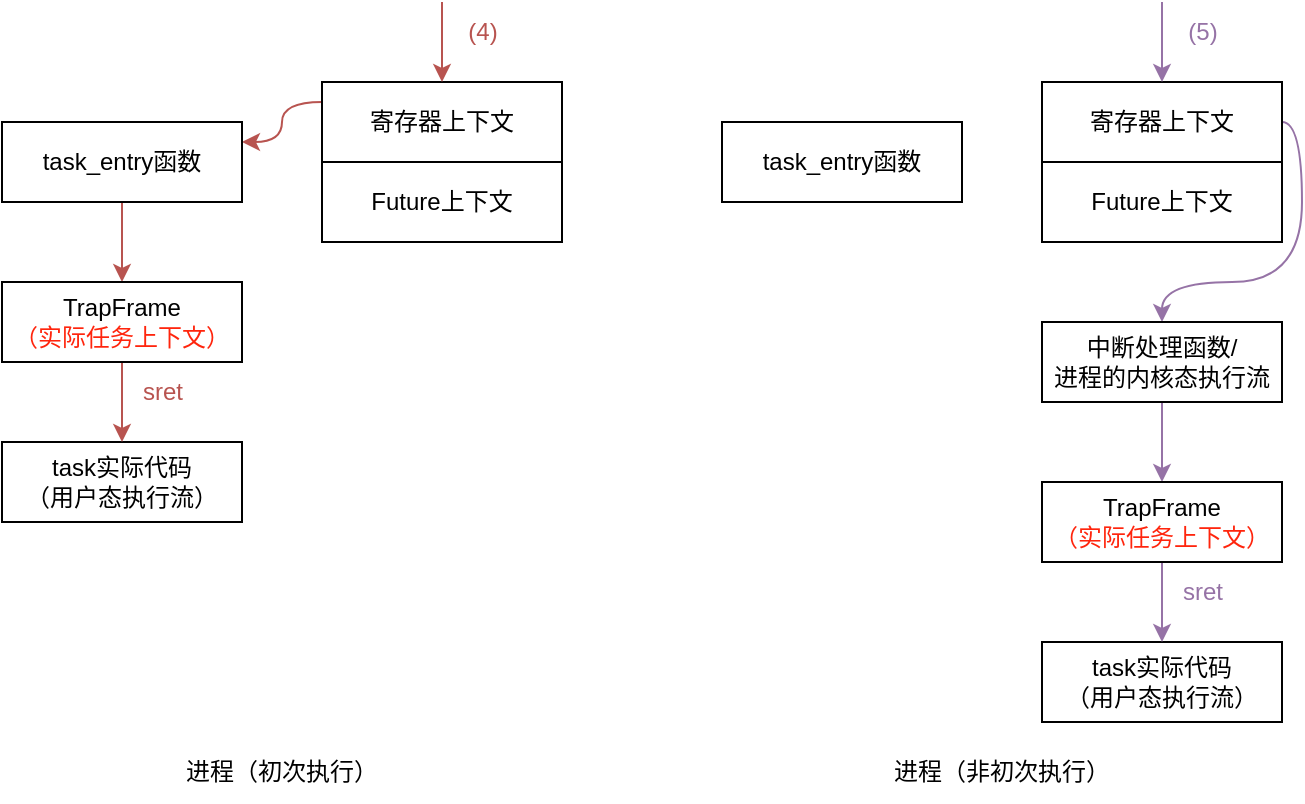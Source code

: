 <mxfile scale="2" border="0">
    <diagram id="bVgz9y55PfcDR5yek42m" name="第 1 页">
        <mxGraphModel dx="736" dy="316" grid="1" gridSize="10" guides="1" tooltips="1" connect="1" arrows="1" fold="1" page="1" pageScale="1" pageWidth="827" pageHeight="1169" math="0" shadow="0">
            <root>
                <mxCell id="0"/>
                <mxCell id="1" parent="0"/>
                <mxCell id="24" style="edgeStyle=orthogonalEdgeStyle;curved=1;html=1;exitX=0;exitY=0.25;exitDx=0;exitDy=0;entryX=1;entryY=0.25;entryDx=0;entryDy=0;fontColor=#FF250D;fillColor=#f8cecc;strokeColor=#b85450;" parent="1" source="3" target="7" edge="1">
                    <mxGeometry relative="1" as="geometry"/>
                </mxCell>
                <mxCell id="3" value="寄存器上下文" style="rounded=0;whiteSpace=wrap;html=1;" parent="1" vertex="1">
                    <mxGeometry x="200" y="200" width="120" height="40" as="geometry"/>
                </mxCell>
                <mxCell id="4" value="Future上下文" style="rounded=0;whiteSpace=wrap;html=1;" parent="1" vertex="1">
                    <mxGeometry x="200" y="240" width="120" height="40" as="geometry"/>
                </mxCell>
                <mxCell id="37" style="edgeStyle=none;html=1;exitX=0.5;exitY=1;exitDx=0;exitDy=0;entryX=0.5;entryY=0;entryDx=0;entryDy=0;fillColor=#f8cecc;strokeColor=#b85450;" edge="1" parent="1" source="7" target="36">
                    <mxGeometry relative="1" as="geometry"/>
                </mxCell>
                <mxCell id="7" value="task_entry函数" style="rounded=0;whiteSpace=wrap;html=1;" parent="1" vertex="1">
                    <mxGeometry x="40" y="220" width="120" height="40" as="geometry"/>
                </mxCell>
                <mxCell id="30" style="edgeStyle=orthogonalEdgeStyle;curved=1;html=1;exitX=1;exitY=0.5;exitDx=0;exitDy=0;entryX=0.5;entryY=0;entryDx=0;entryDy=0;fontColor=#FF250D;fillColor=#e1d5e7;strokeColor=#9673A6;" parent="1" source="11" target="17" edge="1">
                    <mxGeometry relative="1" as="geometry">
                        <Array as="points">
                            <mxPoint x="690" y="220"/>
                            <mxPoint x="690" y="300"/>
                            <mxPoint x="620" y="300"/>
                        </Array>
                    </mxGeometry>
                </mxCell>
                <mxCell id="11" value="寄存器上下文" style="rounded=0;whiteSpace=wrap;html=1;" parent="1" vertex="1">
                    <mxGeometry x="560" y="200" width="120" height="40" as="geometry"/>
                </mxCell>
                <mxCell id="12" value="Future上下文" style="rounded=0;whiteSpace=wrap;html=1;" parent="1" vertex="1">
                    <mxGeometry x="560" y="240" width="120" height="40" as="geometry"/>
                </mxCell>
                <mxCell id="14" value="task_entry函数" style="rounded=0;whiteSpace=wrap;html=1;" parent="1" vertex="1">
                    <mxGeometry x="400" y="220" width="120" height="40" as="geometry"/>
                </mxCell>
                <mxCell id="16" value="task实际代码&lt;br&gt;（用户态执行流）" style="rounded=0;whiteSpace=wrap;html=1;" parent="1" vertex="1">
                    <mxGeometry x="40" y="380" width="120" height="40" as="geometry"/>
                </mxCell>
                <mxCell id="44" style="edgeStyle=orthogonalEdgeStyle;curved=1;html=1;exitX=0.5;exitY=1;exitDx=0;exitDy=0;entryX=0.5;entryY=0;entryDx=0;entryDy=0;strokeColor=#9673a6;fontColor=#B85450;fillColor=#e1d5e7;" edge="1" parent="1" source="17" target="41">
                    <mxGeometry relative="1" as="geometry"/>
                </mxCell>
                <mxCell id="17" value="中断处理函数/&lt;br&gt;进程的内核态执行流" style="rounded=0;whiteSpace=wrap;html=1;" parent="1" vertex="1">
                    <mxGeometry x="560" y="320" width="120" height="40" as="geometry"/>
                </mxCell>
                <mxCell id="22" value="" style="endArrow=classic;html=1;fontColor=#FF250D;curved=1;entryX=0.5;entryY=0;entryDx=0;entryDy=0;fillColor=#f8cecc;strokeColor=#B85450;" parent="1" target="3" edge="1">
                    <mxGeometry width="50" height="50" relative="1" as="geometry">
                        <mxPoint x="260" y="160" as="sourcePoint"/>
                        <mxPoint x="260" y="110" as="targetPoint"/>
                    </mxGeometry>
                </mxCell>
                <mxCell id="29" value="" style="endArrow=classic;html=1;fontColor=#FF250D;curved=1;entryX=0.5;entryY=0;entryDx=0;entryDy=0;fillColor=#e1d5e7;strokeColor=#9673a6;" parent="1" target="11" edge="1">
                    <mxGeometry width="50" height="50" relative="1" as="geometry">
                        <mxPoint x="620" y="160" as="sourcePoint"/>
                        <mxPoint x="270" y="210" as="targetPoint"/>
                    </mxGeometry>
                </mxCell>
                <mxCell id="31" value="&lt;font color=&quot;#b85450&quot;&gt;(4)&lt;/font&gt;" style="text;html=1;align=center;verticalAlign=middle;resizable=0;points=[];autosize=1;strokeColor=none;fillColor=none;fontColor=#FF250D;" parent="1" vertex="1">
                    <mxGeometry x="260" y="160" width="40" height="30" as="geometry"/>
                </mxCell>
                <mxCell id="33" value="&lt;font color=&quot;#9673a6&quot;&gt;(5)&lt;/font&gt;" style="text;html=1;align=center;verticalAlign=middle;resizable=0;points=[];autosize=1;strokeColor=none;fillColor=none;fontColor=#FF250D;" parent="1" vertex="1">
                    <mxGeometry x="620" y="160" width="40" height="30" as="geometry"/>
                </mxCell>
                <mxCell id="34" value="&lt;font color=&quot;#000000&quot;&gt;进程（初次执行）&lt;/font&gt;" style="text;html=1;strokeColor=none;fillColor=none;align=center;verticalAlign=middle;whiteSpace=wrap;rounded=0;fontColor=#82B366;" parent="1" vertex="1">
                    <mxGeometry x="120" y="530" width="120" height="30" as="geometry"/>
                </mxCell>
                <mxCell id="35" value="&lt;font color=&quot;#000000&quot;&gt;进程（非初次执行）&lt;/font&gt;" style="text;html=1;strokeColor=none;fillColor=none;align=center;verticalAlign=middle;whiteSpace=wrap;rounded=0;fontColor=#82B366;" parent="1" vertex="1">
                    <mxGeometry x="480" y="530" width="120" height="30" as="geometry"/>
                </mxCell>
                <mxCell id="42" style="edgeStyle=orthogonalEdgeStyle;curved=1;html=1;exitX=0.5;exitY=1;exitDx=0;exitDy=0;strokeColor=#B85450;fontColor=#B85450;" edge="1" parent="1" source="36" target="16">
                    <mxGeometry relative="1" as="geometry"/>
                </mxCell>
                <mxCell id="36" value="TrapFrame&lt;br&gt;&lt;span style=&quot;color: rgb(255, 37, 13);&quot;&gt;（实际任务上下文）&lt;/span&gt;" style="rounded=0;whiteSpace=wrap;html=1;" vertex="1" parent="1">
                    <mxGeometry x="40" y="300" width="120" height="40" as="geometry"/>
                </mxCell>
                <mxCell id="39" value="task实际代码&lt;br&gt;（用户态执行流）" style="rounded=0;whiteSpace=wrap;html=1;" vertex="1" parent="1">
                    <mxGeometry x="560" y="480" width="120" height="40" as="geometry"/>
                </mxCell>
                <mxCell id="45" style="edgeStyle=orthogonalEdgeStyle;curved=1;html=1;exitX=0.5;exitY=1;exitDx=0;exitDy=0;entryX=0.5;entryY=0;entryDx=0;entryDy=0;strokeColor=#9673a6;fontColor=#B85450;fillColor=#e1d5e7;" edge="1" parent="1" source="41" target="39">
                    <mxGeometry relative="1" as="geometry"/>
                </mxCell>
                <mxCell id="41" value="TrapFrame&lt;br&gt;&lt;span style=&quot;color: rgb(255, 37, 13);&quot;&gt;（实际任务上下文）&lt;/span&gt;" style="rounded=0;whiteSpace=wrap;html=1;" vertex="1" parent="1">
                    <mxGeometry x="560" y="400" width="120" height="40" as="geometry"/>
                </mxCell>
                <mxCell id="43" value="&lt;font color=&quot;#b85450&quot;&gt;sret&lt;/font&gt;" style="text;html=1;align=center;verticalAlign=middle;resizable=0;points=[];autosize=1;strokeColor=none;fillColor=none;fontColor=#FF250D;" vertex="1" parent="1">
                    <mxGeometry x="100" y="340" width="40" height="30" as="geometry"/>
                </mxCell>
                <mxCell id="46" value="&lt;font color=&quot;#9673a6&quot;&gt;sret&lt;/font&gt;" style="text;html=1;align=center;verticalAlign=middle;resizable=0;points=[];autosize=1;strokeColor=none;fillColor=none;fontColor=#FF250D;" vertex="1" parent="1">
                    <mxGeometry x="620" y="440" width="40" height="30" as="geometry"/>
                </mxCell>
            </root>
        </mxGraphModel>
    </diagram>
</mxfile>